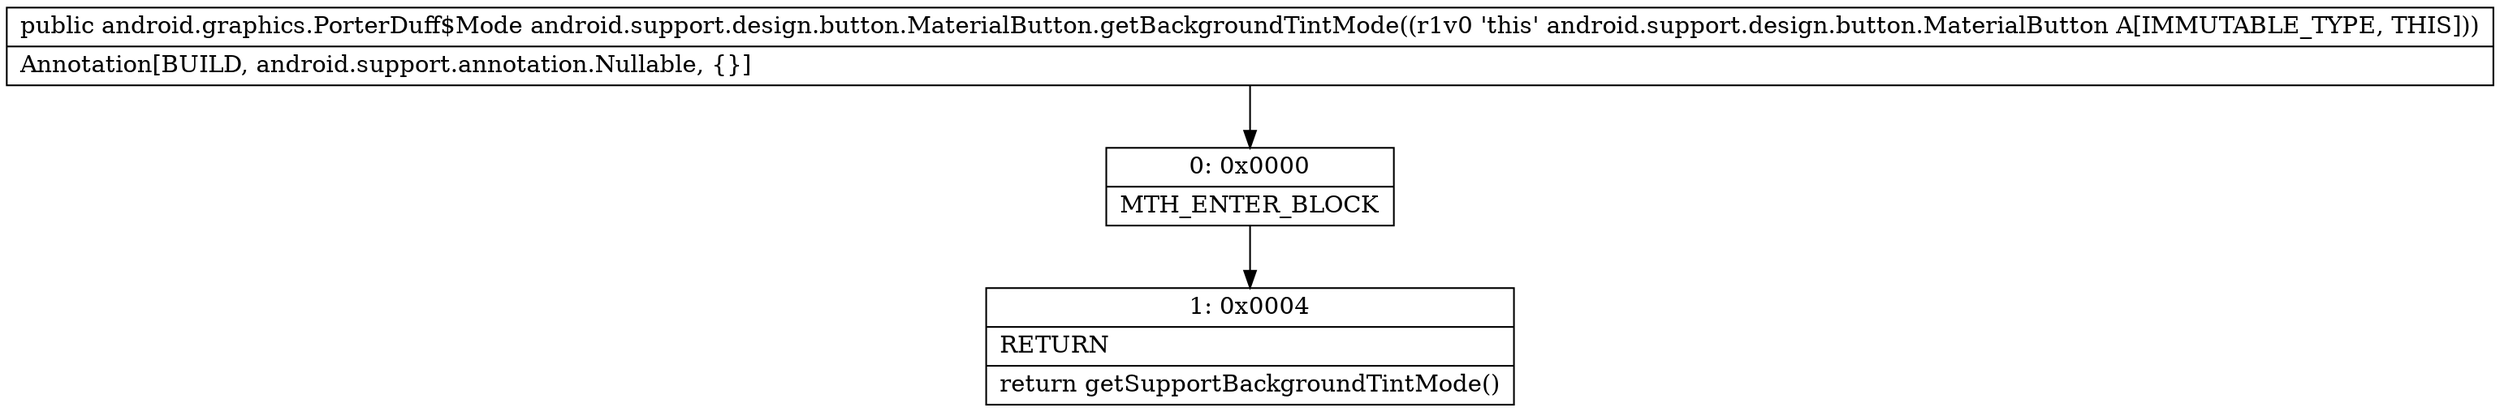digraph "CFG forandroid.support.design.button.MaterialButton.getBackgroundTintMode()Landroid\/graphics\/PorterDuff$Mode;" {
Node_0 [shape=record,label="{0\:\ 0x0000|MTH_ENTER_BLOCK\l}"];
Node_1 [shape=record,label="{1\:\ 0x0004|RETURN\l|return getSupportBackgroundTintMode()\l}"];
MethodNode[shape=record,label="{public android.graphics.PorterDuff$Mode android.support.design.button.MaterialButton.getBackgroundTintMode((r1v0 'this' android.support.design.button.MaterialButton A[IMMUTABLE_TYPE, THIS]))  | Annotation[BUILD, android.support.annotation.Nullable, \{\}]\l}"];
MethodNode -> Node_0;
Node_0 -> Node_1;
}

